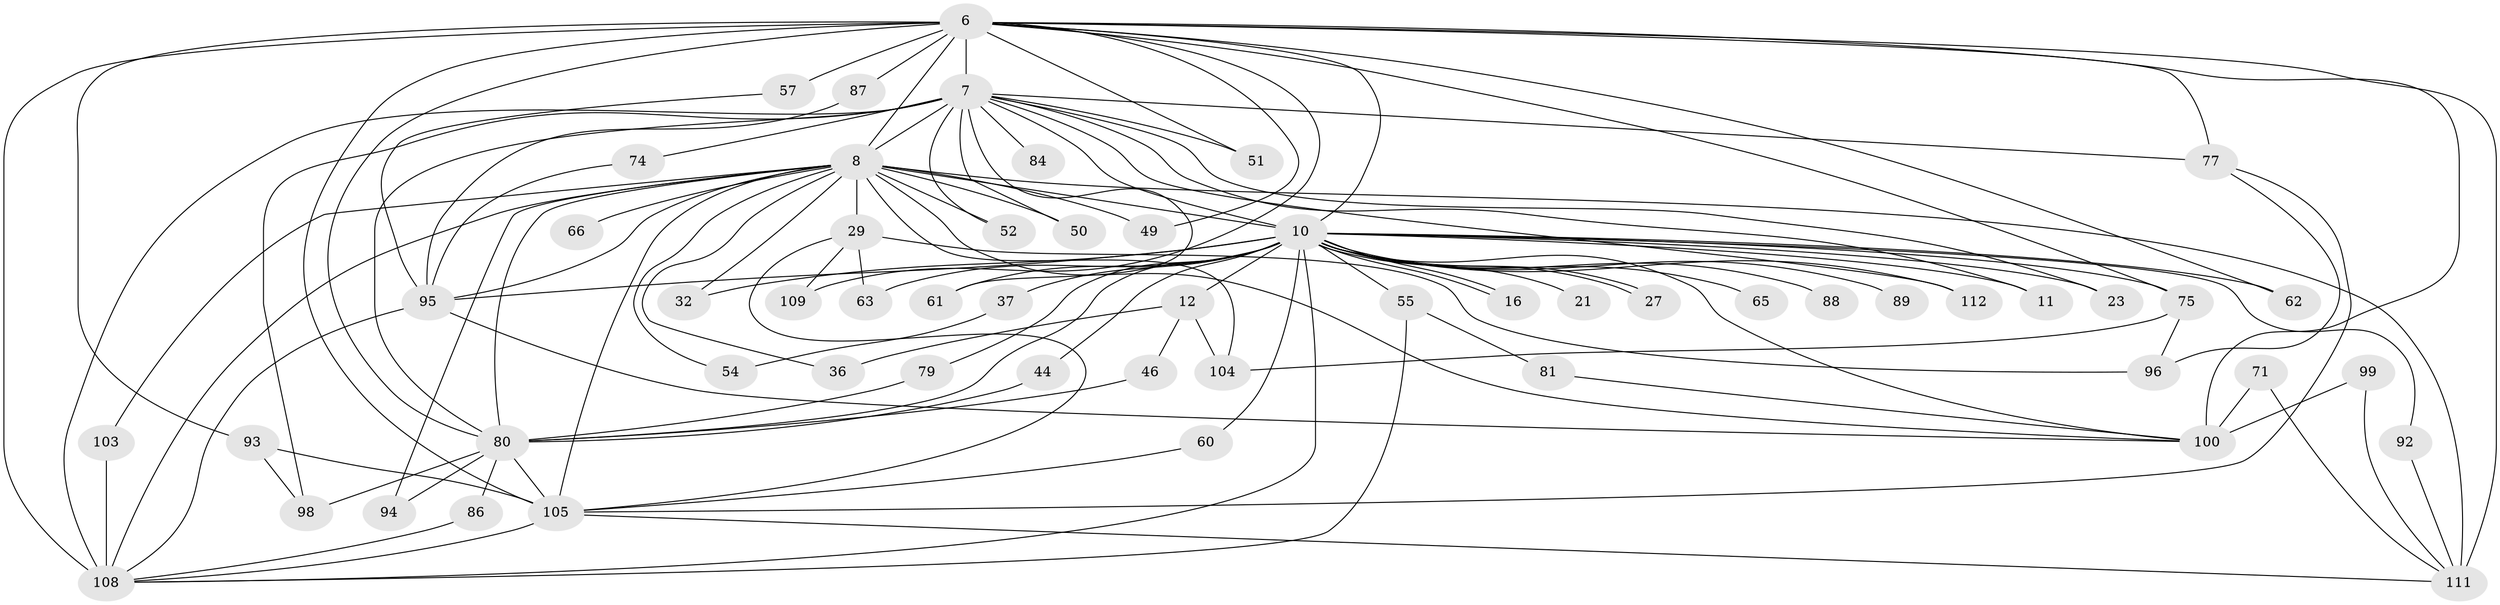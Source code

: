 // original degree distribution, {21: 0.008928571428571428, 26: 0.008928571428571428, 25: 0.008928571428571428, 13: 0.017857142857142856, 15: 0.008928571428571428, 24: 0.008928571428571428, 17: 0.008928571428571428, 23: 0.008928571428571428, 31: 0.008928571428571428, 2: 0.5535714285714286, 5: 0.03571428571428571, 3: 0.17857142857142858, 4: 0.09821428571428571, 8: 0.017857142857142856, 7: 0.008928571428571428, 9: 0.008928571428571428, 10: 0.008928571428571428}
// Generated by graph-tools (version 1.1) at 2025/46/03/04/25 21:46:50]
// undirected, 56 vertices, 116 edges
graph export_dot {
graph [start="1"]
  node [color=gray90,style=filled];
  6 [super="+2"];
  7 [super="+5"];
  8 [super="+1"];
  10 [super="+3"];
  11;
  12;
  16;
  21;
  23;
  27;
  29 [super="+18"];
  32;
  36;
  37;
  44;
  46;
  49;
  50;
  51;
  52;
  54;
  55 [super="+34"];
  57;
  60;
  61;
  62;
  63;
  65;
  66;
  71;
  74;
  75 [super="+31"];
  77 [super="+13+76+40"];
  79 [super="+53"];
  80 [super="+14+9"];
  81;
  84;
  86;
  87;
  88;
  89;
  92;
  93 [super="+85"];
  94;
  95 [super="+83+82"];
  96 [super="+38"];
  98 [super="+48"];
  99;
  100 [super="+19+78+47+70"];
  103;
  104 [super="+67"];
  105 [super="+102+56+97+91+101"];
  108 [super="+24+26+90+107"];
  109;
  111 [super="+33+106+110"];
  112;
  6 -- 7 [weight=4];
  6 -- 8 [weight=4];
  6 -- 10 [weight=4];
  6 -- 49;
  6 -- 51;
  6 -- 57 [weight=2];
  6 -- 87;
  6 -- 93 [weight=2];
  6 -- 75 [weight=2];
  6 -- 109;
  6 -- 111 [weight=5];
  6 -- 62;
  6 -- 80 [weight=5];
  6 -- 108 [weight=7];
  6 -- 77 [weight=2];
  6 -- 105;
  6 -- 100 [weight=4];
  7 -- 8 [weight=4];
  7 -- 10 [weight=4];
  7 -- 11;
  7 -- 61;
  7 -- 74;
  7 -- 84 [weight=2];
  7 -- 112;
  7 -- 50;
  7 -- 51;
  7 -- 52;
  7 -- 23;
  7 -- 80 [weight=4];
  7 -- 108;
  7 -- 77 [weight=2];
  7 -- 98;
  8 -- 10 [weight=4];
  8 -- 29 [weight=3];
  8 -- 52;
  8 -- 54;
  8 -- 66 [weight=2];
  8 -- 94;
  8 -- 32;
  8 -- 36;
  8 -- 103;
  8 -- 49;
  8 -- 50;
  8 -- 111 [weight=3];
  8 -- 80 [weight=4];
  8 -- 100 [weight=2];
  8 -- 104;
  8 -- 108;
  8 -- 95 [weight=3];
  8 -- 105 [weight=2];
  10 -- 11;
  10 -- 12 [weight=2];
  10 -- 16;
  10 -- 16;
  10 -- 21 [weight=2];
  10 -- 23;
  10 -- 27;
  10 -- 27;
  10 -- 37 [weight=2];
  10 -- 44;
  10 -- 55 [weight=2];
  10 -- 60;
  10 -- 80 [weight=5];
  10 -- 88 [weight=2];
  10 -- 89 [weight=2];
  10 -- 92;
  10 -- 65;
  10 -- 32;
  10 -- 112;
  10 -- 61;
  10 -- 62;
  10 -- 63;
  10 -- 75 [weight=2];
  10 -- 100;
  10 -- 79;
  10 -- 108;
  10 -- 95 [weight=3];
  12 -- 36;
  12 -- 46;
  12 -- 104;
  29 -- 109;
  29 -- 63;
  29 -- 96;
  29 -- 105 [weight=2];
  37 -- 54;
  44 -- 80;
  46 -- 80;
  55 -- 81;
  55 -- 108;
  57 -- 95;
  60 -- 105;
  71 -- 100;
  71 -- 111;
  74 -- 95;
  75 -- 104 [weight=2];
  75 -- 96;
  77 -- 96;
  77 -- 105;
  79 -- 80;
  80 -- 86;
  80 -- 94;
  80 -- 98;
  80 -- 105;
  81 -- 100;
  86 -- 108;
  87 -- 95;
  92 -- 111;
  93 -- 98;
  93 -- 105;
  95 -- 100;
  95 -- 108 [weight=2];
  99 -- 100;
  99 -- 111;
  103 -- 108;
  105 -- 108 [weight=2];
  105 -- 111;
}
